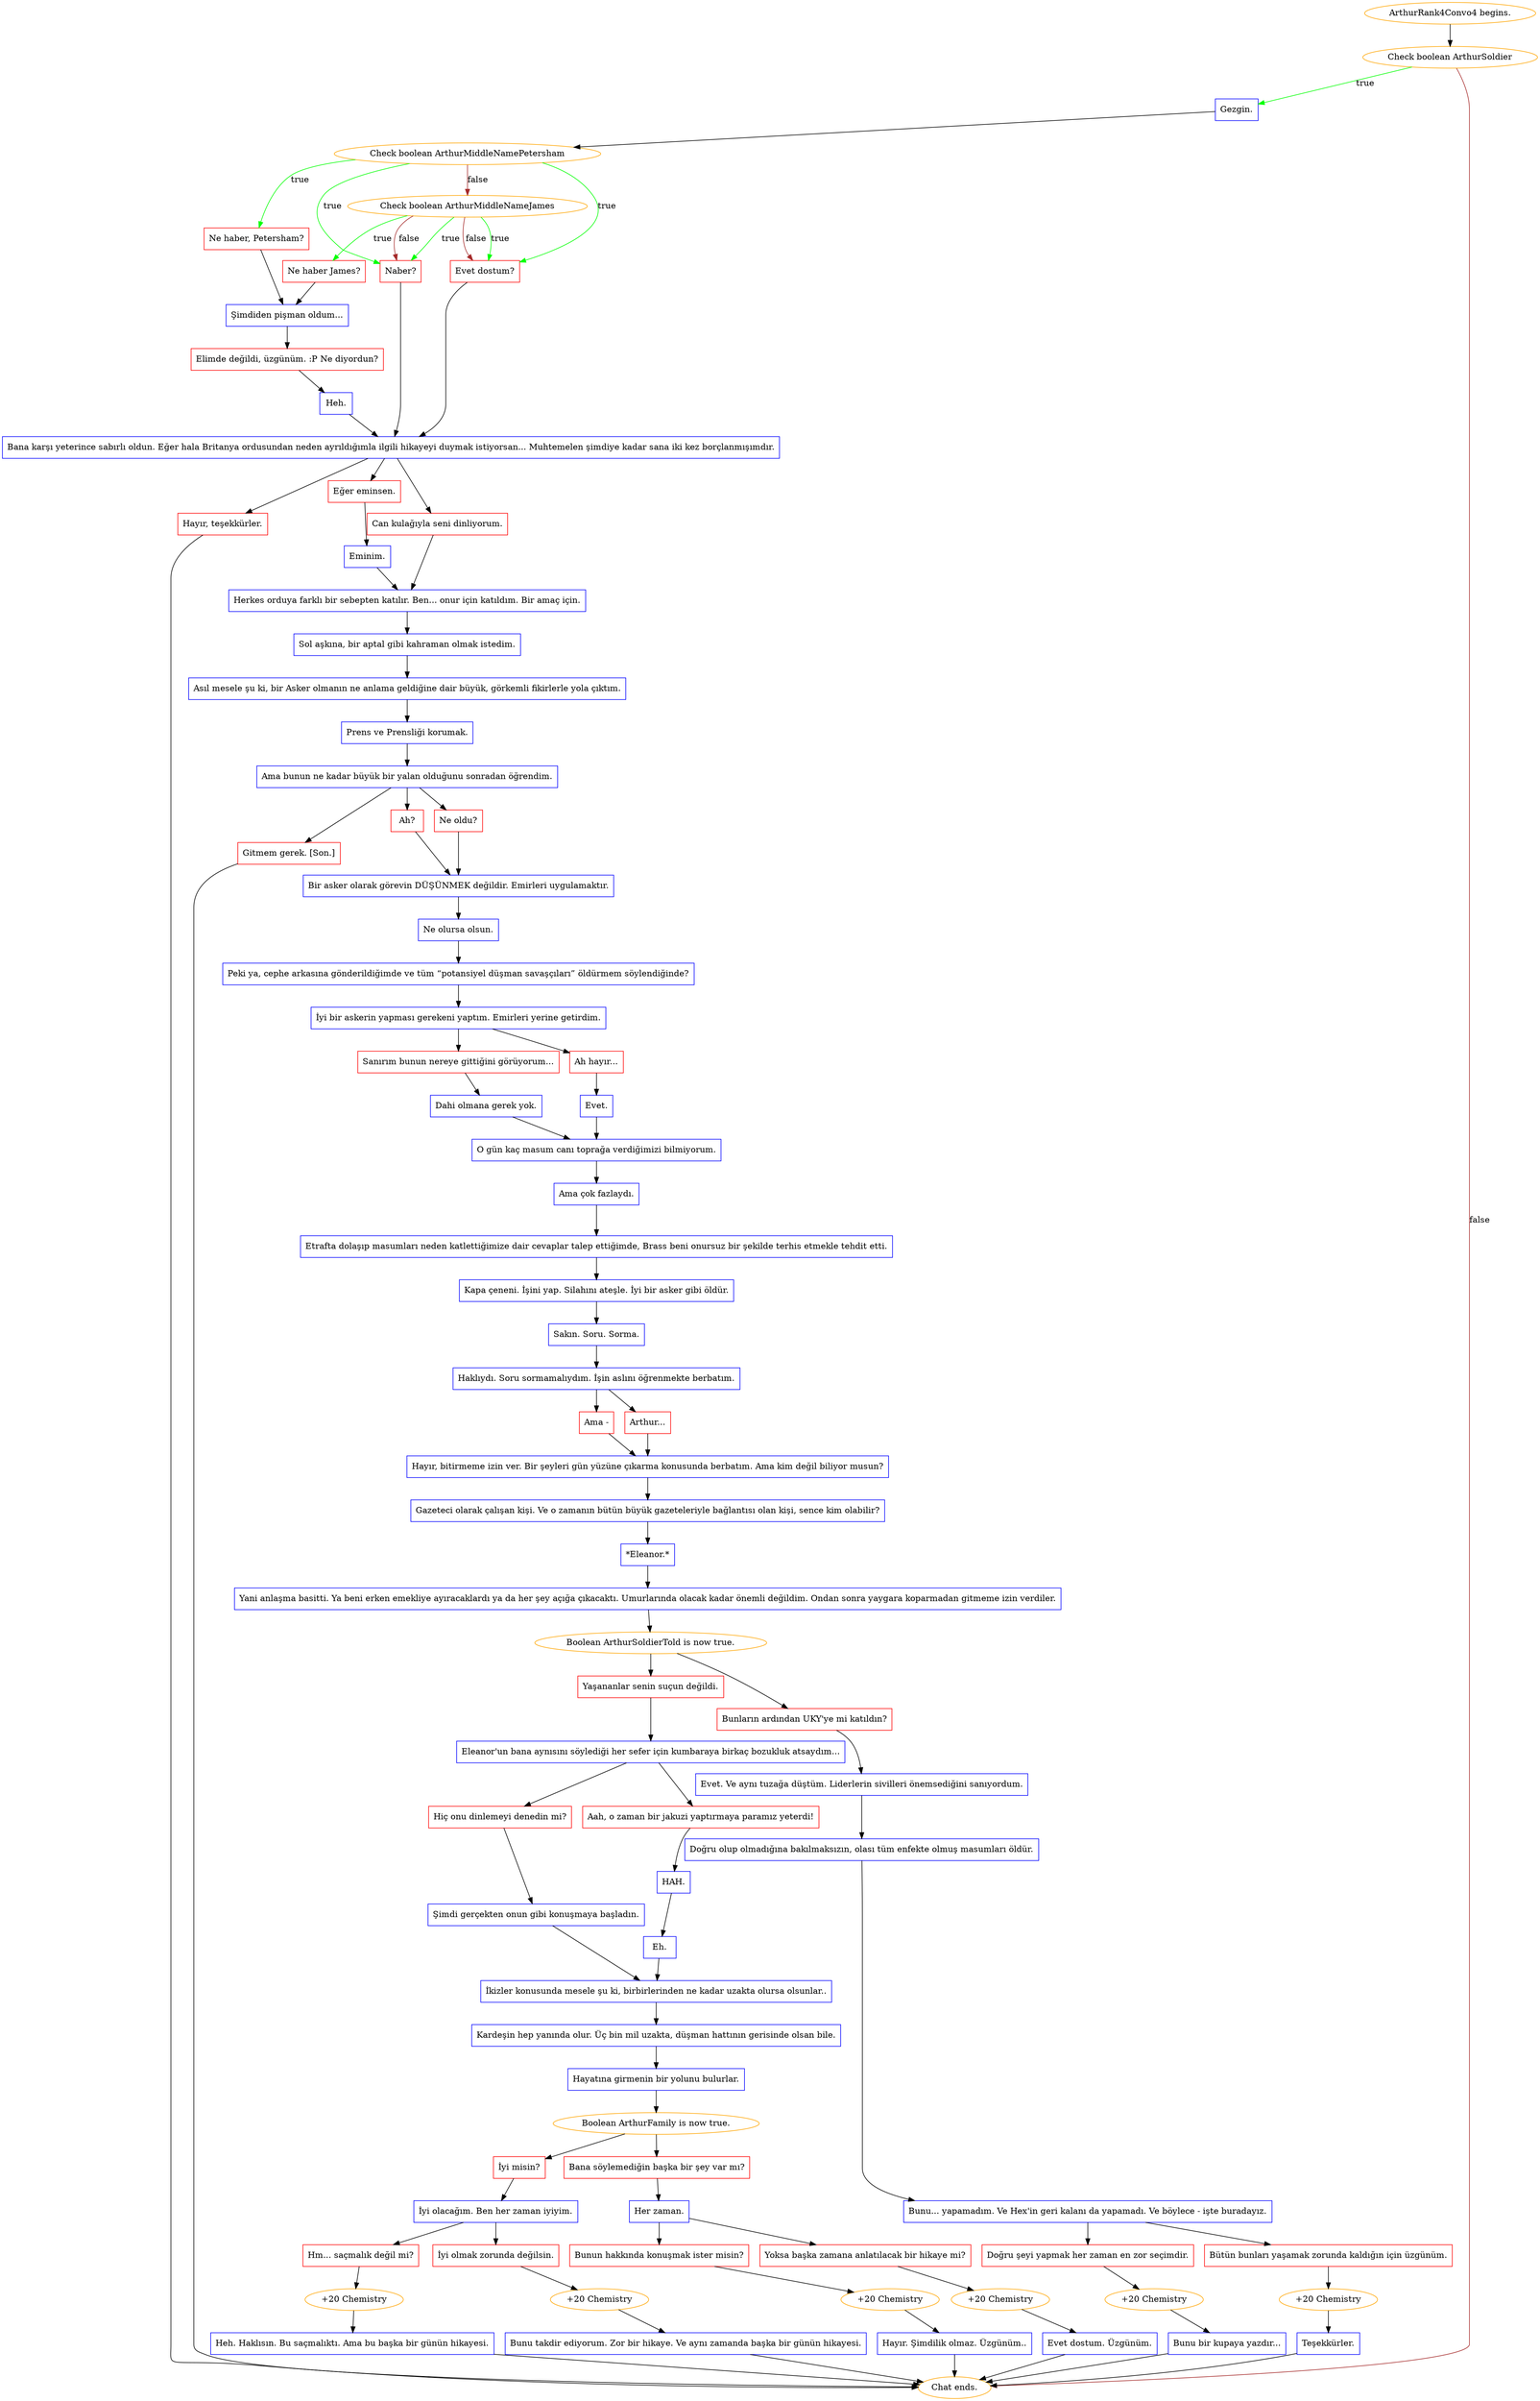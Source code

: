 digraph {
	"ArthurRank4Convo4 begins." [color=orange];
		"ArthurRank4Convo4 begins." -> j1651121292;
	j1651121292 [label="Check boolean ArthurSoldier",color=orange];
		j1651121292 -> j3849442668 [label=true,color=green];
		j1651121292 -> "Chat ends." [label=false,color=brown];
	j3849442668 [label="Gezgin.",shape=box,color=blue];
		j3849442668 -> j2062515714;
	"Chat ends." [color=orange];
	j2062515714 [label="Check boolean ArthurMiddleNamePetersham",color=orange];
		j2062515714 -> j2442053798 [label=true,color=green];
		j2062515714 -> j3837365384 [label=true,color=green];
		j2062515714 -> j213075687 [label=true,color=green];
		j2062515714 -> j2878711458 [label=false,color=brown];
	j2442053798 [label="Ne haber, Petersham?",shape=box,color=red];
		j2442053798 -> j928381769;
	j3837365384 [label="Naber?",shape=box,color=red];
		j3837365384 -> j8505489;
	j213075687 [label="Evet dostum?",shape=box,color=red];
		j213075687 -> j8505489;
	j2878711458 [label="Check boolean ArthurMiddleNameJames",color=orange];
		j2878711458 -> j378151295 [label=true,color=green];
		j2878711458 -> j3837365384 [label=true,color=green];
		j2878711458 -> j213075687 [label=true,color=green];
		j2878711458 -> j3837365384 [label=false,color=brown];
		j2878711458 -> j213075687 [label=false,color=brown];
	j928381769 [label="Şimdiden pişman oldum...",shape=box,color=blue];
		j928381769 -> j983857134;
	j8505489 [label="Bana karşı yeterince sabırlı oldun. Eğer hala Britanya ordusundan neden ayrıldığımla ilgili hikayeyi duymak istiyorsan... Muhtemelen şimdiye kadar sana iki kez borçlanmışımdır.",shape=box,color=blue];
		j8505489 -> j2137484389;
		j8505489 -> j1033225386;
		j8505489 -> j1455517955;
	j378151295 [label="Ne haber James?",shape=box,color=red];
		j378151295 -> j928381769;
	j983857134 [label="Elimde değildi, üzgünüm. :P Ne diyordun?",shape=box,color=red];
		j983857134 -> j3837163024;
	j2137484389 [label="Eğer eminsen.",shape=box,color=red];
		j2137484389 -> j239329936;
	j1033225386 [label="Can kulağıyla seni dinliyorum.",shape=box,color=red];
		j1033225386 -> j2184591368;
	j1455517955 [label="Hayır, teşekkürler.",shape=box,color=red];
		j1455517955 -> "Chat ends.";
	j3837163024 [label="Heh.",shape=box,color=blue];
		j3837163024 -> j8505489;
	j239329936 [label="Eminim.",shape=box,color=blue];
		j239329936 -> j2184591368;
	j2184591368 [label="Herkes orduya farklı bir sebepten katılır. Ben... onur için katıldım. Bir amaç için.",shape=box,color=blue];
		j2184591368 -> j3364005739;
	j3364005739 [label="Sol aşkına, bir aptal gibi kahraman olmak istedim.",shape=box,color=blue];
		j3364005739 -> j3539673331;
	j3539673331 [label="Asıl mesele şu ki, bir Asker olmanın ne anlama geldiğine dair büyük, görkemli fikirlerle yola çıktım.",shape=box,color=blue];
		j3539673331 -> j2002082762;
	j2002082762 [label="Prens ve Prensliği korumak.",shape=box,color=blue];
		j2002082762 -> j1847057514;
	j1847057514 [label="Ama bunun ne kadar büyük bir yalan olduğunu sonradan öğrendim.",shape=box,color=blue];
		j1847057514 -> j4114538395;
		j1847057514 -> j4242917536;
		j1847057514 -> j4286536611;
	j4114538395 [label="Ne oldu?",shape=box,color=red];
		j4114538395 -> j1400906858;
	j4242917536 [label="Ah?",shape=box,color=red];
		j4242917536 -> j1400906858;
	j4286536611 [label="Gitmem gerek. [Son.]",shape=box,color=red];
		j4286536611 -> "Chat ends.";
	j1400906858 [label="Bir asker olarak görevin DÜŞÜNMEK değildir. Emirleri uygulamaktır.",shape=box,color=blue];
		j1400906858 -> j2439576400;
	j2439576400 [label="Ne olursa olsun.",shape=box,color=blue];
		j2439576400 -> j851123775;
	j851123775 [label="Peki ya, cephe arkasına gönderildiğimde ve tüm “potansiyel düşman savaşçıları” öldürmem söylendiğinde?",shape=box,color=blue];
		j851123775 -> j1035534613;
	j1035534613 [label="İyi bir askerin yapması gerekeni yaptım. Emirleri yerine getirdim.",shape=box,color=blue];
		j1035534613 -> j1308545281;
		j1035534613 -> j449100220;
	j1308545281 [label="Sanırım bunun nereye gittiğini görüyorum...",shape=box,color=red];
		j1308545281 -> j896624578;
	j449100220 [label="Ah hayır...",shape=box,color=red];
		j449100220 -> j1399846536;
	j896624578 [label="Dahi olmana gerek yok.",shape=box,color=blue];
		j896624578 -> j2060787799;
	j1399846536 [label="Evet.",shape=box,color=blue];
		j1399846536 -> j2060787799;
	j2060787799 [label="O gün kaç masum canı toprağa verdiğimizi bilmiyorum.",shape=box,color=blue];
		j2060787799 -> j94173389;
	j94173389 [label="Ama çok fazlaydı.",shape=box,color=blue];
		j94173389 -> j3701410618;
	j3701410618 [label="Etrafta dolaşıp masumları neden katlettiğimize dair cevaplar talep ettiğimde, Brass beni onursuz bir şekilde terhis etmekle tehdit etti.",shape=box,color=blue];
		j3701410618 -> j1814791635;
	j1814791635 [label="Kapa çeneni. İşini yap. Silahını ateşle. İyi bir asker gibi öldür.",shape=box,color=blue];
		j1814791635 -> j1835414585;
	j1835414585 [label="Sakın. Soru. Sorma.",shape=box,color=blue];
		j1835414585 -> j1596316176;
	j1596316176 [label="Haklıydı. Soru sormamalıydım. İşin aslını öğrenmekte berbatım.",shape=box,color=blue];
		j1596316176 -> j44042613;
		j1596316176 -> j3793243754;
	j44042613 [label="Ama -",shape=box,color=red];
		j44042613 -> j636192387;
	j3793243754 [label="Arthur...",shape=box,color=red];
		j3793243754 -> j636192387;
	j636192387 [label="Hayır, bitirmeme izin ver. Bir şeyleri gün yüzüne çıkarma konusunda berbatım. Ama kim değil biliyor musun?",shape=box,color=blue];
		j636192387 -> j1996395708;
	j1996395708 [label="Gazeteci olarak çalışan kişi. Ve o zamanın bütün büyük gazeteleriyle bağlantısı olan kişi, sence kim olabilir?",shape=box,color=blue];
		j1996395708 -> j596785499;
	j596785499 [label="*Eleanor.*",shape=box,color=blue];
		j596785499 -> j3779625003;
	j3779625003 [label="Yani anlaşma basitti. Ya beni erken emekliye ayıracaklardı ya da her şey açığa çıkacaktı. Umurlarında olacak kadar önemli değildim. Ondan sonra yaygara koparmadan gitmeme izin verdiler.",shape=box,color=blue];
		j3779625003 -> j1539124429;
	j1539124429 [label="Boolean ArthurSoldierTold is now true.",color=orange];
		j1539124429 -> j276167770;
		j1539124429 -> j1719359823;
	j276167770 [label="Bunların ardından UKY'ye mi katıldın?",shape=box,color=red];
		j276167770 -> j2996851399;
	j1719359823 [label="Yaşananlar senin suçun değildi.",shape=box,color=red];
		j1719359823 -> j2916431059;
	j2996851399 [label="Evet. Ve aynı tuzağa düştüm. Liderlerin sivilleri önemsediğini sanıyordum.",shape=box,color=blue];
		j2996851399 -> j1522601769;
	j2916431059 [label="Eleanor'un bana aynısını söylediği her sefer için kumbaraya birkaç bozukluk atsaydım...",shape=box,color=blue];
		j2916431059 -> j1495108842;
		j2916431059 -> j3996880929;
	j1522601769 [label="Doğru olup olmadığına bakılmaksızın, olası tüm enfekte olmuş masumları öldür.",shape=box,color=blue];
		j1522601769 -> j2951042841;
	j1495108842 [label="Hiç onu dinlemeyi denedin mi?",shape=box,color=red];
		j1495108842 -> j2840681633;
	j3996880929 [label="Aah, o zaman bir jakuzi yaptırmaya paramız yeterdi!",shape=box,color=red];
		j3996880929 -> j1079188405;
	j2951042841 [label="Bunu... yapamadım. Ve Hex'in geri kalanı da yapamadı. Ve böylece - işte buradayız.",shape=box,color=blue];
		j2951042841 -> j205997224;
		j2951042841 -> j1484981453;
	j2840681633 [label="Şimdi gerçekten onun gibi konuşmaya başladın.",shape=box,color=blue];
		j2840681633 -> j427025482;
	j1079188405 [label="HAH.",shape=box,color=blue];
		j1079188405 -> j1232135956;
	j205997224 [label="Bütün bunları yaşamak zorunda kaldığın için üzgünüm.",shape=box,color=red];
		j205997224 -> j3054830376;
	j1484981453 [label="Doğru şeyi yapmak her zaman en zor seçimdir.",shape=box,color=red];
		j1484981453 -> j3469551531;
	j427025482 [label="İkizler konusunda mesele şu ki, birbirlerinden ne kadar uzakta olursa olsunlar..",shape=box,color=blue];
		j427025482 -> j4053820461;
	j1232135956 [label="Eh.",shape=box,color=blue];
		j1232135956 -> j427025482;
	j3054830376 [label="+20 Chemistry",color=orange];
		j3054830376 -> j2968698584;
	j3469551531 [label="+20 Chemistry",color=orange];
		j3469551531 -> j278498703;
	j4053820461 [label="Kardeşin hep yanında olur. Üç bin mil uzakta, düşman hattının gerisinde olsan bile.",shape=box,color=blue];
		j4053820461 -> j1725785016;
	j2968698584 [label="Teşekkürler.",shape=box,color=blue];
		j2968698584 -> "Chat ends.";
	j278498703 [label="Bunu bir kupaya yazdır...",shape=box,color=blue];
		j278498703 -> "Chat ends.";
	j1725785016 [label="Hayatına girmenin bir yolunu bulurlar.",shape=box,color=blue];
		j1725785016 -> j730258552;
	j730258552 [label="Boolean ArthurFamily is now true.",color=orange];
		j730258552 -> j3629386319;
		j730258552 -> j65242946;
	j3629386319 [label="İyi misin?",shape=box,color=red];
		j3629386319 -> j4182917762;
	j65242946 [label="Bana söylemediğin başka bir şey var mı?",shape=box,color=red];
		j65242946 -> j1053307761;
	j4182917762 [label="İyi olacağım. Ben her zaman iyiyim.",shape=box,color=blue];
		j4182917762 -> j130053073;
		j4182917762 -> j1537053861;
	j1053307761 [label="Her zaman.",shape=box,color=blue];
		j1053307761 -> j4046278930;
		j1053307761 -> j1632098409;
	j130053073 [label="İyi olmak zorunda değilsin.",shape=box,color=red];
		j130053073 -> j1136136331;
	j1537053861 [label="Hm... saçmalık değil mi?",shape=box,color=red];
		j1537053861 -> j277344695;
	j4046278930 [label="Yoksa başka zamana anlatılacak bir hikaye mi?",shape=box,color=red];
		j4046278930 -> j1760315297;
	j1632098409 [label="Bunun hakkında konuşmak ister misin?",shape=box,color=red];
		j1632098409 -> j3956293326;
	j1136136331 [label="+20 Chemistry",color=orange];
		j1136136331 -> j3794635476;
	j277344695 [label="+20 Chemistry",color=orange];
		j277344695 -> j3618631446;
	j1760315297 [label="+20 Chemistry",color=orange];
		j1760315297 -> j3827240046;
	j3956293326 [label="+20 Chemistry",color=orange];
		j3956293326 -> j2881628174;
	j3794635476 [label="Bunu takdir ediyorum. Zor bir hikaye. Ve aynı zamanda başka bir günün hikayesi.",shape=box,color=blue];
		j3794635476 -> "Chat ends.";
	j3618631446 [label="Heh. Haklısın. Bu saçmalıktı. Ama bu başka bir günün hikayesi.",shape=box,color=blue];
		j3618631446 -> "Chat ends.";
	j3827240046 [label="Evet dostum. Üzgünüm.",shape=box,color=blue];
		j3827240046 -> "Chat ends.";
	j2881628174 [label="Hayır. Şimdilik olmaz. Üzgünüm..",shape=box,color=blue];
		j2881628174 -> "Chat ends.";
}